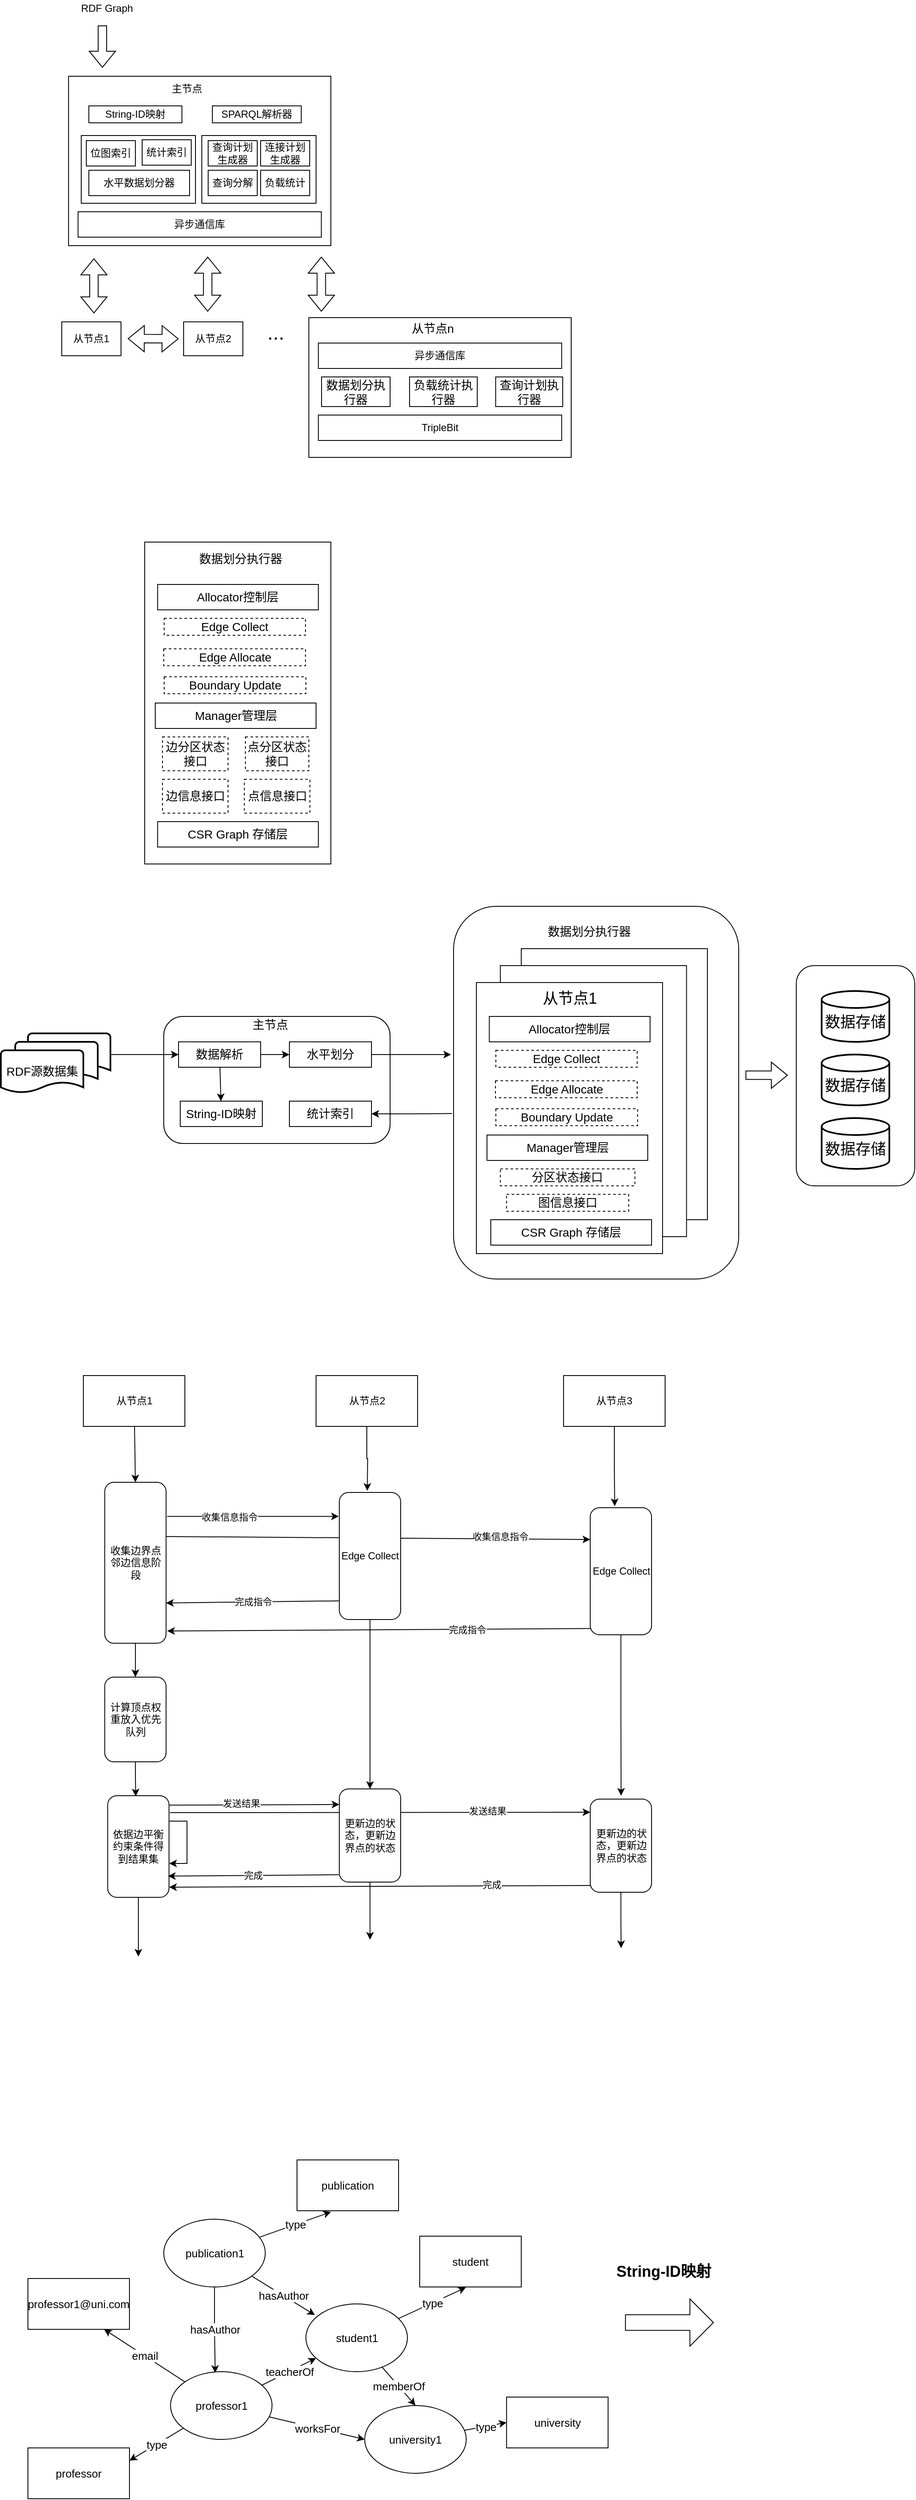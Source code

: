 <mxfile version="17.4.5" type="github">
  <diagram id="tCeM-rysjeOYAdtQbSf4" name="Page-1">
    <mxGraphModel dx="352" dy="347" grid="1" gridSize="10" guides="1" tooltips="1" connect="1" arrows="1" fold="1" page="1" pageScale="1" pageWidth="827" pageHeight="1169" math="0" shadow="0">
      <root>
        <mxCell id="0" />
        <mxCell id="1" parent="0" />
        <mxCell id="3XY9wuWItp8q55dgm4eR-25" value="" style="endArrow=classic;html=1;rounded=0;entryX=0;entryY=0.141;entryDx=0;entryDy=0;entryPerimeter=0;" edge="1" parent="1" target="3XY9wuWItp8q55dgm4eR-24">
          <mxGeometry width="50" height="50" relative="1" as="geometry">
            <mxPoint x="250" y="2320" as="sourcePoint" />
            <mxPoint x="460" y="2320.04" as="targetPoint" />
          </mxGeometry>
        </mxCell>
        <mxCell id="3XY9wuWItp8q55dgm4eR-26" value="发送结果" style="edgeLabel;html=1;align=center;verticalAlign=middle;resizable=0;points=[];" vertex="1" connectable="0" parent="3XY9wuWItp8q55dgm4eR-25">
          <mxGeometry x="-0.15" y="2" relative="1" as="geometry">
            <mxPoint x="164" as="offset" />
          </mxGeometry>
        </mxCell>
        <mxCell id="3XY9wuWItp8q55dgm4eR-11" style="edgeStyle=none;rounded=0;orthogonalLoop=1;jettySize=auto;html=1;entryX=0;entryY=0.25;entryDx=0;entryDy=0;exitX=0.991;exitY=0.337;exitDx=0;exitDy=0;exitPerimeter=0;" edge="1" parent="1" source="3XY9wuWItp8q55dgm4eR-4" target="3XY9wuWItp8q55dgm4eR-10">
          <mxGeometry relative="1" as="geometry">
            <mxPoint x="255.25" y="1982.5" as="sourcePoint" />
            <mxPoint x="456.013" y="1983.05" as="targetPoint" />
          </mxGeometry>
        </mxCell>
        <mxCell id="3XY9wuWItp8q55dgm4eR-14" value="收集信息指令" style="edgeLabel;html=1;align=center;verticalAlign=middle;resizable=0;points=[];" vertex="1" connectable="0" parent="3XY9wuWItp8q55dgm4eR-11">
          <mxGeometry x="-0.049" y="2" relative="1" as="geometry">
            <mxPoint x="157" as="offset" />
          </mxGeometry>
        </mxCell>
        <mxCell id="FKuTPAZX4LTHbyCP1aJI-135" value="" style="rounded=1;whiteSpace=wrap;html=1;fontSize=18;" parent="1" vertex="1">
          <mxGeometry x="585" y="1250" width="337" height="440" as="geometry" />
        </mxCell>
        <mxCell id="FKuTPAZX4LTHbyCP1aJI-133" value="" style="rounded=0;whiteSpace=wrap;html=1;fontSize=14;" parent="1" vertex="1">
          <mxGeometry x="665" y="1300" width="220" height="320" as="geometry" />
        </mxCell>
        <mxCell id="FKuTPAZX4LTHbyCP1aJI-132" value="" style="rounded=0;whiteSpace=wrap;html=1;fontSize=14;" parent="1" vertex="1">
          <mxGeometry x="640.31" y="1320" width="220" height="320" as="geometry" />
        </mxCell>
        <mxCell id="FKuTPAZX4LTHbyCP1aJI-143" value="" style="rounded=1;whiteSpace=wrap;html=1;fontSize=18;" parent="1" vertex="1">
          <mxGeometry x="990" y="1320" width="140" height="260" as="geometry" />
        </mxCell>
        <mxCell id="FKuTPAZX4LTHbyCP1aJI-2" value="" style="rounded=0;whiteSpace=wrap;html=1;" parent="1" vertex="1">
          <mxGeometry x="130" y="270" width="310" height="200" as="geometry" />
        </mxCell>
        <mxCell id="FKuTPAZX4LTHbyCP1aJI-3" value="RDF Graph" style="text;html=1;align=center;verticalAlign=middle;resizable=0;points=[];autosize=1;strokeColor=none;fillColor=none;" parent="1" vertex="1">
          <mxGeometry x="120" y="180" width="110" height="20" as="geometry" />
        </mxCell>
        <mxCell id="FKuTPAZX4LTHbyCP1aJI-4" value="" style="shape=flexArrow;endArrow=classic;html=1;rounded=0;" parent="1" edge="1">
          <mxGeometry width="50" height="50" relative="1" as="geometry">
            <mxPoint x="170" y="210" as="sourcePoint" />
            <mxPoint x="170" y="260" as="targetPoint" />
          </mxGeometry>
        </mxCell>
        <mxCell id="FKuTPAZX4LTHbyCP1aJI-5" value="主节点" style="text;html=1;strokeColor=none;fillColor=none;align=center;verticalAlign=middle;whiteSpace=wrap;rounded=0;" parent="1" vertex="1">
          <mxGeometry x="240" y="270" width="60" height="30" as="geometry" />
        </mxCell>
        <mxCell id="FKuTPAZX4LTHbyCP1aJI-6" value="String-ID映射" style="rounded=0;whiteSpace=wrap;html=1;" parent="1" vertex="1">
          <mxGeometry x="154" y="305" width="110" height="20" as="geometry" />
        </mxCell>
        <mxCell id="FKuTPAZX4LTHbyCP1aJI-7" value="SPARQL解析器" style="rounded=0;whiteSpace=wrap;html=1;" parent="1" vertex="1">
          <mxGeometry x="300" y="305" width="105" height="20" as="geometry" />
        </mxCell>
        <mxCell id="FKuTPAZX4LTHbyCP1aJI-8" value="" style="rounded=0;whiteSpace=wrap;html=1;" parent="1" vertex="1">
          <mxGeometry x="145" y="340" width="135" height="80" as="geometry" />
        </mxCell>
        <mxCell id="FKuTPAZX4LTHbyCP1aJI-9" value="位图索引" style="rounded=0;whiteSpace=wrap;html=1;" parent="1" vertex="1">
          <mxGeometry x="151" y="346" width="58" height="30" as="geometry" />
        </mxCell>
        <mxCell id="FKuTPAZX4LTHbyCP1aJI-10" value="统计索引" style="rounded=0;whiteSpace=wrap;html=1;" parent="1" vertex="1">
          <mxGeometry x="217" y="345" width="58" height="30" as="geometry" />
        </mxCell>
        <mxCell id="FKuTPAZX4LTHbyCP1aJI-11" value="水平数据划分器" style="rounded=0;whiteSpace=wrap;html=1;" parent="1" vertex="1">
          <mxGeometry x="154" y="381" width="119" height="30" as="geometry" />
        </mxCell>
        <mxCell id="FKuTPAZX4LTHbyCP1aJI-12" value="" style="rounded=0;whiteSpace=wrap;html=1;" parent="1" vertex="1">
          <mxGeometry x="287.5" y="340" width="135" height="80" as="geometry" />
        </mxCell>
        <mxCell id="FKuTPAZX4LTHbyCP1aJI-13" value="查询计划生成器" style="rounded=0;whiteSpace=wrap;html=1;" parent="1" vertex="1">
          <mxGeometry x="295" y="346" width="58" height="30" as="geometry" />
        </mxCell>
        <mxCell id="FKuTPAZX4LTHbyCP1aJI-14" value="连接计划生成器" style="rounded=0;whiteSpace=wrap;html=1;" parent="1" vertex="1">
          <mxGeometry x="357" y="346" width="58" height="30" as="geometry" />
        </mxCell>
        <mxCell id="FKuTPAZX4LTHbyCP1aJI-16" value="查询分解" style="rounded=0;whiteSpace=wrap;html=1;" parent="1" vertex="1">
          <mxGeometry x="295" y="381" width="58" height="30" as="geometry" />
        </mxCell>
        <mxCell id="FKuTPAZX4LTHbyCP1aJI-17" value="负载统计" style="rounded=0;whiteSpace=wrap;html=1;" parent="1" vertex="1">
          <mxGeometry x="357" y="381" width="58" height="30" as="geometry" />
        </mxCell>
        <mxCell id="FKuTPAZX4LTHbyCP1aJI-18" value="异步通信库" style="rounded=0;whiteSpace=wrap;html=1;" parent="1" vertex="1">
          <mxGeometry x="141.25" y="430" width="287.5" height="30" as="geometry" />
        </mxCell>
        <mxCell id="FKuTPAZX4LTHbyCP1aJI-19" value="" style="shape=flexArrow;endArrow=classic;startArrow=classic;html=1;rounded=0;" parent="1" edge="1">
          <mxGeometry width="100" height="100" relative="1" as="geometry">
            <mxPoint x="160" y="550" as="sourcePoint" />
            <mxPoint x="160" y="485" as="targetPoint" />
          </mxGeometry>
        </mxCell>
        <mxCell id="FKuTPAZX4LTHbyCP1aJI-20" value="从节点1" style="rounded=0;whiteSpace=wrap;html=1;" parent="1" vertex="1">
          <mxGeometry x="122" y="560" width="70" height="40" as="geometry" />
        </mxCell>
        <mxCell id="FKuTPAZX4LTHbyCP1aJI-21" value="" style="shape=flexArrow;endArrow=classic;startArrow=classic;html=1;rounded=0;" parent="1" edge="1">
          <mxGeometry width="100" height="100" relative="1" as="geometry">
            <mxPoint x="294.43" y="548" as="sourcePoint" />
            <mxPoint x="294.43" y="483" as="targetPoint" />
          </mxGeometry>
        </mxCell>
        <mxCell id="FKuTPAZX4LTHbyCP1aJI-22" value="从节点2" style="rounded=0;whiteSpace=wrap;html=1;" parent="1" vertex="1">
          <mxGeometry x="266" y="560" width="70" height="40" as="geometry" />
        </mxCell>
        <mxCell id="FKuTPAZX4LTHbyCP1aJI-23" value="" style="shape=flexArrow;endArrow=classic;startArrow=classic;html=1;rounded=0;" parent="1" edge="1">
          <mxGeometry width="100" height="100" relative="1" as="geometry">
            <mxPoint x="428.75" y="548" as="sourcePoint" />
            <mxPoint x="428.75" y="483" as="targetPoint" />
          </mxGeometry>
        </mxCell>
        <mxCell id="FKuTPAZX4LTHbyCP1aJI-25" value="" style="rounded=0;whiteSpace=wrap;html=1;" parent="1" vertex="1">
          <mxGeometry x="414" y="555" width="310" height="165" as="geometry" />
        </mxCell>
        <mxCell id="FKuTPAZX4LTHbyCP1aJI-26" value="" style="shape=flexArrow;endArrow=classic;startArrow=classic;html=1;rounded=0;" parent="1" edge="1">
          <mxGeometry width="100" height="100" relative="1" as="geometry">
            <mxPoint x="200" y="579.71" as="sourcePoint" />
            <mxPoint x="260" y="580" as="targetPoint" />
          </mxGeometry>
        </mxCell>
        <mxCell id="FKuTPAZX4LTHbyCP1aJI-27" value="&lt;font style=&quot;font-size: 24px&quot;&gt;...&lt;/font&gt;" style="text;html=1;strokeColor=none;fillColor=none;align=center;verticalAlign=middle;whiteSpace=wrap;rounded=0;" parent="1" vertex="1">
          <mxGeometry x="345" y="558" width="60" height="30" as="geometry" />
        </mxCell>
        <mxCell id="FKuTPAZX4LTHbyCP1aJI-28" value="&lt;font style=&quot;font-size: 14px&quot;&gt;从节点n&lt;/font&gt;" style="text;html=1;align=center;verticalAlign=middle;resizable=0;points=[];autosize=1;strokeColor=none;fillColor=none;fontSize=24;" parent="1" vertex="1">
          <mxGeometry x="520" y="545" width="80" height="40" as="geometry" />
        </mxCell>
        <mxCell id="FKuTPAZX4LTHbyCP1aJI-29" value="异步通信库" style="rounded=0;whiteSpace=wrap;html=1;" parent="1" vertex="1">
          <mxGeometry x="425.25" y="585" width="287.5" height="30" as="geometry" />
        </mxCell>
        <mxCell id="FKuTPAZX4LTHbyCP1aJI-30" value="数据划分执行器" style="rounded=0;whiteSpace=wrap;html=1;fontSize=14;" parent="1" vertex="1">
          <mxGeometry x="429" y="625" width="81" height="35" as="geometry" />
        </mxCell>
        <mxCell id="FKuTPAZX4LTHbyCP1aJI-31" value="负载统计执行器" style="rounded=0;whiteSpace=wrap;html=1;fontSize=14;" parent="1" vertex="1">
          <mxGeometry x="533" y="625" width="80" height="35" as="geometry" />
        </mxCell>
        <mxCell id="FKuTPAZX4LTHbyCP1aJI-32" value="查询计划执行器" style="rounded=0;whiteSpace=wrap;html=1;fontSize=14;" parent="1" vertex="1">
          <mxGeometry x="634.75" y="625" width="79.25" height="35" as="geometry" />
        </mxCell>
        <mxCell id="FKuTPAZX4LTHbyCP1aJI-33" value="TripleBit" style="rounded=0;whiteSpace=wrap;html=1;" parent="1" vertex="1">
          <mxGeometry x="425.25" y="670" width="287.5" height="30" as="geometry" />
        </mxCell>
        <mxCell id="FKuTPAZX4LTHbyCP1aJI-34" value="" style="rounded=0;whiteSpace=wrap;html=1;fontSize=14;" parent="1" vertex="1">
          <mxGeometry x="220" y="820" width="220" height="380" as="geometry" />
        </mxCell>
        <mxCell id="FKuTPAZX4LTHbyCP1aJI-35" value="数据划分执行器" style="text;html=1;align=center;verticalAlign=middle;resizable=0;points=[];autosize=1;strokeColor=none;fillColor=none;fontSize=14;" parent="1" vertex="1">
          <mxGeometry x="263" y="830" width="140" height="20" as="geometry" />
        </mxCell>
        <mxCell id="FKuTPAZX4LTHbyCP1aJI-36" value="Allocator控制层" style="rounded=0;whiteSpace=wrap;html=1;fontSize=14;" parent="1" vertex="1">
          <mxGeometry x="235.25" y="870" width="190" height="30" as="geometry" />
        </mxCell>
        <mxCell id="FKuTPAZX4LTHbyCP1aJI-37" value="Manager管理层" style="rounded=0;whiteSpace=wrap;html=1;fontSize=14;" parent="1" vertex="1">
          <mxGeometry x="232.5" y="1010" width="190" height="30" as="geometry" />
        </mxCell>
        <mxCell id="FKuTPAZX4LTHbyCP1aJI-38" value="CSR Graph 存储层" style="rounded=0;whiteSpace=wrap;html=1;fontSize=14;" parent="1" vertex="1">
          <mxGeometry x="235.25" y="1150" width="190" height="30" as="geometry" />
        </mxCell>
        <mxCell id="FKuTPAZX4LTHbyCP1aJI-39" value="边分区状态接口" style="rounded=0;whiteSpace=wrap;html=1;fontSize=14;dashed=1;" parent="1" vertex="1">
          <mxGeometry x="241" y="1050" width="77.5" height="40" as="geometry" />
        </mxCell>
        <mxCell id="FKuTPAZX4LTHbyCP1aJI-40" value="点分区状态接口" style="rounded=0;whiteSpace=wrap;html=1;fontSize=14;dashed=1;" parent="1" vertex="1">
          <mxGeometry x="339" y="1050" width="75" height="40" as="geometry" />
        </mxCell>
        <mxCell id="FKuTPAZX4LTHbyCP1aJI-41" value="边信息接口" style="rounded=0;whiteSpace=wrap;html=1;fontSize=14;dashed=1;" parent="1" vertex="1">
          <mxGeometry x="241" y="1100" width="77.5" height="40" as="geometry" />
        </mxCell>
        <mxCell id="FKuTPAZX4LTHbyCP1aJI-42" value="点信息接口" style="rounded=0;whiteSpace=wrap;html=1;fontSize=14;dashed=1;" parent="1" vertex="1">
          <mxGeometry x="337.75" y="1100" width="77.5" height="40" as="geometry" />
        </mxCell>
        <mxCell id="FKuTPAZX4LTHbyCP1aJI-43" value="Edge Collect" style="rounded=0;whiteSpace=wrap;html=1;fontSize=14;dashed=1;" parent="1" vertex="1">
          <mxGeometry x="243" y="910" width="167" height="20" as="geometry" />
        </mxCell>
        <mxCell id="FKuTPAZX4LTHbyCP1aJI-44" value="Edge Allocate" style="rounded=0;whiteSpace=wrap;html=1;fontSize=14;dashed=1;" parent="1" vertex="1">
          <mxGeometry x="242.5" y="946" width="167.5" height="20" as="geometry" />
        </mxCell>
        <mxCell id="FKuTPAZX4LTHbyCP1aJI-45" value="Boundary Update" style="rounded=0;whiteSpace=wrap;html=1;fontSize=14;dashed=1;" parent="1" vertex="1">
          <mxGeometry x="243" y="979" width="167.5" height="20" as="geometry" />
        </mxCell>
        <mxCell id="FKuTPAZX4LTHbyCP1aJI-49" value="" style="strokeWidth=2;html=1;shape=mxgraph.flowchart.document2;whiteSpace=wrap;size=0.25;fontSize=14;" parent="1" vertex="1">
          <mxGeometry x="82" y="1400" width="97.5" height="50" as="geometry" />
        </mxCell>
        <mxCell id="FKuTPAZX4LTHbyCP1aJI-50" value="" style="strokeWidth=2;html=1;shape=mxgraph.flowchart.document2;whiteSpace=wrap;size=0.25;fontSize=14;" parent="1" vertex="1">
          <mxGeometry x="67" y="1410" width="97.5" height="50" as="geometry" />
        </mxCell>
        <mxCell id="FKuTPAZX4LTHbyCP1aJI-51" value="RDF源数据集" style="strokeWidth=2;html=1;shape=mxgraph.flowchart.document2;whiteSpace=wrap;size=0.25;fontSize=14;" parent="1" vertex="1">
          <mxGeometry x="50" y="1420" width="97.5" height="50" as="geometry" />
        </mxCell>
        <mxCell id="FKuTPAZX4LTHbyCP1aJI-53" value="" style="rounded=1;whiteSpace=wrap;html=1;fontSize=14;" parent="1" vertex="1">
          <mxGeometry x="242.5" y="1380" width="267.5" height="150" as="geometry" />
        </mxCell>
        <mxCell id="FKuTPAZX4LTHbyCP1aJI-54" value="主节点" style="text;html=1;align=center;verticalAlign=middle;resizable=0;points=[];autosize=1;strokeColor=none;fillColor=none;fontSize=14;" parent="1" vertex="1">
          <mxGeometry x="333" y="1380" width="70" height="20" as="geometry" />
        </mxCell>
        <mxCell id="FKuTPAZX4LTHbyCP1aJI-126" style="edgeStyle=none;rounded=0;orthogonalLoop=1;jettySize=auto;html=1;fontSize=36;startArrow=none;startFill=0;endArrow=classic;endFill=1;" parent="1" source="FKuTPAZX4LTHbyCP1aJI-56" target="FKuTPAZX4LTHbyCP1aJI-60" edge="1">
          <mxGeometry relative="1" as="geometry" />
        </mxCell>
        <mxCell id="FKuTPAZX4LTHbyCP1aJI-127" style="edgeStyle=none;rounded=0;orthogonalLoop=1;jettySize=auto;html=1;entryX=0;entryY=0.5;entryDx=0;entryDy=0;fontSize=36;startArrow=none;startFill=0;endArrow=classic;endFill=1;" parent="1" source="FKuTPAZX4LTHbyCP1aJI-56" target="FKuTPAZX4LTHbyCP1aJI-57" edge="1">
          <mxGeometry relative="1" as="geometry" />
        </mxCell>
        <mxCell id="FKuTPAZX4LTHbyCP1aJI-56" value="数据解析" style="rounded=0;whiteSpace=wrap;html=1;fontSize=14;" parent="1" vertex="1">
          <mxGeometry x="260" y="1410" width="97" height="30" as="geometry" />
        </mxCell>
        <mxCell id="FKuTPAZX4LTHbyCP1aJI-129" style="edgeStyle=none;rounded=0;orthogonalLoop=1;jettySize=auto;html=1;fontSize=36;startArrow=none;startFill=0;endArrow=classic;endFill=1;exitX=1;exitY=0.5;exitDx=0;exitDy=0;" parent="1" source="FKuTPAZX4LTHbyCP1aJI-57" edge="1">
          <mxGeometry relative="1" as="geometry">
            <mxPoint x="540" y="1425" as="sourcePoint" />
            <mxPoint x="582" y="1425" as="targetPoint" />
          </mxGeometry>
        </mxCell>
        <mxCell id="FKuTPAZX4LTHbyCP1aJI-57" value="水平划分" style="rounded=0;whiteSpace=wrap;html=1;fontSize=14;" parent="1" vertex="1">
          <mxGeometry x="391" y="1410" width="97" height="30" as="geometry" />
        </mxCell>
        <mxCell id="FKuTPAZX4LTHbyCP1aJI-60" value="String-ID映射" style="rounded=0;whiteSpace=wrap;html=1;fontSize=14;" parent="1" vertex="1">
          <mxGeometry x="262" y="1480" width="97" height="30" as="geometry" />
        </mxCell>
        <mxCell id="FKuTPAZX4LTHbyCP1aJI-136" style="edgeStyle=orthogonalEdgeStyle;rounded=0;orthogonalLoop=1;jettySize=auto;html=1;entryX=-0.005;entryY=0.556;entryDx=0;entryDy=0;entryPerimeter=0;fontSize=18;startArrow=classic;startFill=1;endArrow=none;endFill=0;" parent="1" source="FKuTPAZX4LTHbyCP1aJI-61" target="FKuTPAZX4LTHbyCP1aJI-135" edge="1">
          <mxGeometry relative="1" as="geometry" />
        </mxCell>
        <mxCell id="FKuTPAZX4LTHbyCP1aJI-61" value="统计索引" style="rounded=0;whiteSpace=wrap;html=1;fontSize=14;" parent="1" vertex="1">
          <mxGeometry x="391" y="1480" width="97" height="30" as="geometry" />
        </mxCell>
        <mxCell id="FKuTPAZX4LTHbyCP1aJI-64" value="" style="rounded=0;whiteSpace=wrap;html=1;fontSize=14;" parent="1" vertex="1">
          <mxGeometry x="612" y="1340" width="220" height="320" as="geometry" />
        </mxCell>
        <mxCell id="FKuTPAZX4LTHbyCP1aJI-65" value="数据划分执行器" style="text;html=1;align=center;verticalAlign=middle;resizable=0;points=[];autosize=1;strokeColor=none;fillColor=none;fontSize=14;" parent="1" vertex="1">
          <mxGeometry x="674.5" y="1270" width="140" height="20" as="geometry" />
        </mxCell>
        <mxCell id="FKuTPAZX4LTHbyCP1aJI-66" value="Allocator控制层" style="rounded=0;whiteSpace=wrap;html=1;fontSize=14;" parent="1" vertex="1">
          <mxGeometry x="627.25" y="1380" width="190" height="30" as="geometry" />
        </mxCell>
        <mxCell id="FKuTPAZX4LTHbyCP1aJI-67" value="Manager管理层" style="rounded=0;whiteSpace=wrap;html=1;fontSize=14;" parent="1" vertex="1">
          <mxGeometry x="624.5" y="1520" width="190" height="30" as="geometry" />
        </mxCell>
        <mxCell id="FKuTPAZX4LTHbyCP1aJI-68" value="CSR Graph 存储层" style="rounded=0;whiteSpace=wrap;html=1;fontSize=14;" parent="1" vertex="1">
          <mxGeometry x="629" y="1620" width="190" height="30" as="geometry" />
        </mxCell>
        <mxCell id="FKuTPAZX4LTHbyCP1aJI-69" value="分区状态接口" style="rounded=0;whiteSpace=wrap;html=1;fontSize=14;dashed=1;" parent="1" vertex="1">
          <mxGeometry x="640.31" y="1560" width="159" height="20" as="geometry" />
        </mxCell>
        <mxCell id="FKuTPAZX4LTHbyCP1aJI-70" value="图信息接口" style="rounded=0;whiteSpace=wrap;html=1;fontSize=14;dashed=1;" parent="1" vertex="1">
          <mxGeometry x="647.63" y="1590" width="144.37" height="20" as="geometry" />
        </mxCell>
        <mxCell id="FKuTPAZX4LTHbyCP1aJI-73" value="Edge Collect" style="rounded=0;whiteSpace=wrap;html=1;fontSize=14;dashed=1;" parent="1" vertex="1">
          <mxGeometry x="635" y="1420" width="167" height="20" as="geometry" />
        </mxCell>
        <mxCell id="FKuTPAZX4LTHbyCP1aJI-74" value="Edge Allocate" style="rounded=0;whiteSpace=wrap;html=1;fontSize=14;dashed=1;" parent="1" vertex="1">
          <mxGeometry x="634.5" y="1456" width="167.5" height="20" as="geometry" />
        </mxCell>
        <mxCell id="FKuTPAZX4LTHbyCP1aJI-75" value="Boundary Update" style="rounded=0;whiteSpace=wrap;html=1;fontSize=14;dashed=1;" parent="1" vertex="1">
          <mxGeometry x="635" y="1489" width="167.5" height="20" as="geometry" />
        </mxCell>
        <mxCell id="FKuTPAZX4LTHbyCP1aJI-125" style="rounded=0;orthogonalLoop=1;jettySize=auto;html=1;fontSize=36;startArrow=none;startFill=0;endArrow=classic;endFill=1;" parent="1" source="FKuTPAZX4LTHbyCP1aJI-49" target="FKuTPAZX4LTHbyCP1aJI-56" edge="1">
          <mxGeometry relative="1" as="geometry" />
        </mxCell>
        <mxCell id="FKuTPAZX4LTHbyCP1aJI-131" value="&lt;font style=&quot;font-size: 18px&quot;&gt;数据存储&lt;/font&gt;" style="strokeWidth=2;html=1;shape=mxgraph.flowchart.database;whiteSpace=wrap;fontSize=36;" parent="1" vertex="1">
          <mxGeometry x="1020" y="1350" width="80" height="60" as="geometry" />
        </mxCell>
        <mxCell id="FKuTPAZX4LTHbyCP1aJI-137" value="&lt;font style=&quot;font-size: 18px&quot;&gt;数据存储&lt;/font&gt;" style="strokeWidth=2;html=1;shape=mxgraph.flowchart.database;whiteSpace=wrap;fontSize=36;" parent="1" vertex="1">
          <mxGeometry x="1020" y="1425" width="80" height="60" as="geometry" />
        </mxCell>
        <mxCell id="FKuTPAZX4LTHbyCP1aJI-145" value="" style="shape=flexArrow;endArrow=classic;html=1;rounded=0;fontSize=18;" parent="1" edge="1">
          <mxGeometry width="50" height="50" relative="1" as="geometry">
            <mxPoint x="930" y="1449.43" as="sourcePoint" />
            <mxPoint x="980" y="1449.43" as="targetPoint" />
          </mxGeometry>
        </mxCell>
        <mxCell id="FKuTPAZX4LTHbyCP1aJI-146" value="从节点1" style="text;html=1;align=center;verticalAlign=middle;resizable=0;points=[];autosize=1;strokeColor=none;fillColor=none;fontSize=18;" parent="1" vertex="1">
          <mxGeometry x="681.5" y="1344" width="80" height="30" as="geometry" />
        </mxCell>
        <mxCell id="FKuTPAZX4LTHbyCP1aJI-148" value="&lt;font style=&quot;font-size: 18px&quot;&gt;数据存储&lt;/font&gt;" style="strokeWidth=2;html=1;shape=mxgraph.flowchart.database;whiteSpace=wrap;fontSize=36;" parent="1" vertex="1">
          <mxGeometry x="1020" y="1500" width="80" height="60" as="geometry" />
        </mxCell>
        <mxCell id="3XY9wuWItp8q55dgm4eR-5" style="rounded=0;orthogonalLoop=1;jettySize=auto;html=1;entryX=0.5;entryY=0;entryDx=0;entryDy=0;" edge="1" parent="1" source="3XY9wuWItp8q55dgm4eR-1" target="3XY9wuWItp8q55dgm4eR-4">
          <mxGeometry relative="1" as="geometry" />
        </mxCell>
        <mxCell id="3XY9wuWItp8q55dgm4eR-1" value="从节点1" style="rounded=0;whiteSpace=wrap;html=1;" vertex="1" parent="1">
          <mxGeometry x="147.5" y="1804" width="120" height="60" as="geometry" />
        </mxCell>
        <mxCell id="3XY9wuWItp8q55dgm4eR-34" style="edgeStyle=orthogonalEdgeStyle;rounded=0;orthogonalLoop=1;jettySize=auto;html=1;" edge="1" parent="1" source="3XY9wuWItp8q55dgm4eR-2">
          <mxGeometry relative="1" as="geometry">
            <mxPoint x="483" y="1940" as="targetPoint" />
          </mxGeometry>
        </mxCell>
        <mxCell id="3XY9wuWItp8q55dgm4eR-2" value="从节点2" style="rounded=0;whiteSpace=wrap;html=1;" vertex="1" parent="1">
          <mxGeometry x="422.5" y="1804" width="120" height="60" as="geometry" />
        </mxCell>
        <mxCell id="3XY9wuWItp8q55dgm4eR-35" style="edgeStyle=orthogonalEdgeStyle;rounded=0;orthogonalLoop=1;jettySize=auto;html=1;entryX=0.399;entryY=-0.012;entryDx=0;entryDy=0;entryPerimeter=0;" edge="1" parent="1" source="3XY9wuWItp8q55dgm4eR-3" target="3XY9wuWItp8q55dgm4eR-10">
          <mxGeometry relative="1" as="geometry" />
        </mxCell>
        <mxCell id="3XY9wuWItp8q55dgm4eR-3" value="从节点3" style="rounded=0;whiteSpace=wrap;html=1;" vertex="1" parent="1">
          <mxGeometry x="715" y="1804" width="120" height="60" as="geometry" />
        </mxCell>
        <mxCell id="3XY9wuWItp8q55dgm4eR-7" style="edgeStyle=none;rounded=0;orthogonalLoop=1;jettySize=auto;html=1;entryX=-0.009;entryY=0.188;entryDx=0;entryDy=0;entryPerimeter=0;exitX=1.018;exitY=0.212;exitDx=0;exitDy=0;exitPerimeter=0;" edge="1" parent="1" source="3XY9wuWItp8q55dgm4eR-4" target="3XY9wuWItp8q55dgm4eR-6">
          <mxGeometry relative="1" as="geometry">
            <mxPoint x="250" y="1970" as="sourcePoint" />
          </mxGeometry>
        </mxCell>
        <mxCell id="3XY9wuWItp8q55dgm4eR-8" value="收集信息指令" style="edgeLabel;html=1;align=center;verticalAlign=middle;resizable=0;points=[];" vertex="1" connectable="0" parent="3XY9wuWItp8q55dgm4eR-7">
          <mxGeometry x="-0.275" relative="1" as="geometry">
            <mxPoint as="offset" />
          </mxGeometry>
        </mxCell>
        <mxCell id="3XY9wuWItp8q55dgm4eR-19" style="edgeStyle=orthogonalEdgeStyle;rounded=0;orthogonalLoop=1;jettySize=auto;html=1;entryX=0.5;entryY=0;entryDx=0;entryDy=0;" edge="1" parent="1" source="3XY9wuWItp8q55dgm4eR-4" target="3XY9wuWItp8q55dgm4eR-16">
          <mxGeometry relative="1" as="geometry" />
        </mxCell>
        <mxCell id="3XY9wuWItp8q55dgm4eR-4" value="收集边界点邻边信息阶段" style="rounded=1;whiteSpace=wrap;html=1;" vertex="1" parent="1">
          <mxGeometry x="172.75" y="1930" width="72.5" height="190" as="geometry" />
        </mxCell>
        <mxCell id="3XY9wuWItp8q55dgm4eR-33" style="edgeStyle=orthogonalEdgeStyle;rounded=0;orthogonalLoop=1;jettySize=auto;html=1;" edge="1" parent="1" source="3XY9wuWItp8q55dgm4eR-6" target="3XY9wuWItp8q55dgm4eR-21">
          <mxGeometry relative="1" as="geometry" />
        </mxCell>
        <mxCell id="3XY9wuWItp8q55dgm4eR-6" value="Edge Collect" style="rounded=1;whiteSpace=wrap;html=1;" vertex="1" parent="1">
          <mxGeometry x="450" y="1942" width="72.5" height="150" as="geometry" />
        </mxCell>
        <mxCell id="3XY9wuWItp8q55dgm4eR-9" value="完成指令" style="endArrow=classic;html=1;rounded=0;exitX=0;exitY=0.853;exitDx=0;exitDy=0;exitPerimeter=0;entryX=1;entryY=0.75;entryDx=0;entryDy=0;" edge="1" parent="1" source="3XY9wuWItp8q55dgm4eR-6" target="3XY9wuWItp8q55dgm4eR-4">
          <mxGeometry width="50" height="50" relative="1" as="geometry">
            <mxPoint x="300" y="2120" as="sourcePoint" />
            <mxPoint x="350" y="2070" as="targetPoint" />
          </mxGeometry>
        </mxCell>
        <mxCell id="3XY9wuWItp8q55dgm4eR-36" style="edgeStyle=orthogonalEdgeStyle;rounded=0;orthogonalLoop=1;jettySize=auto;html=1;" edge="1" parent="1" source="3XY9wuWItp8q55dgm4eR-10">
          <mxGeometry relative="1" as="geometry">
            <mxPoint x="783" y="2300" as="targetPoint" />
          </mxGeometry>
        </mxCell>
        <mxCell id="3XY9wuWItp8q55dgm4eR-10" value="Edge Collect" style="rounded=1;whiteSpace=wrap;html=1;" vertex="1" parent="1">
          <mxGeometry x="746.5" y="1960" width="72.5" height="150" as="geometry" />
        </mxCell>
        <mxCell id="3XY9wuWItp8q55dgm4eR-15" value="完成指令" style="endArrow=classic;html=1;rounded=0;exitX=0;exitY=0.951;exitDx=0;exitDy=0;exitPerimeter=0;entryX=1.018;entryY=0.924;entryDx=0;entryDy=0;entryPerimeter=0;" edge="1" parent="1" source="3XY9wuWItp8q55dgm4eR-10" target="3XY9wuWItp8q55dgm4eR-4">
          <mxGeometry x="-0.417" y="1" width="50" height="50" relative="1" as="geometry">
            <mxPoint x="460" y="2079.95" as="sourcePoint" />
            <mxPoint x="255.757" y="2081.27" as="targetPoint" />
            <Array as="points" />
            <mxPoint as="offset" />
          </mxGeometry>
        </mxCell>
        <mxCell id="3XY9wuWItp8q55dgm4eR-20" style="edgeStyle=orthogonalEdgeStyle;rounded=0;orthogonalLoop=1;jettySize=auto;html=1;entryX=0.457;entryY=0.007;entryDx=0;entryDy=0;entryPerimeter=0;" edge="1" parent="1" source="3XY9wuWItp8q55dgm4eR-16" target="3XY9wuWItp8q55dgm4eR-17">
          <mxGeometry relative="1" as="geometry" />
        </mxCell>
        <mxCell id="3XY9wuWItp8q55dgm4eR-16" value="计算顶点权重放入优先队列" style="rounded=1;whiteSpace=wrap;html=1;" vertex="1" parent="1">
          <mxGeometry x="172.75" y="2160" width="72.5" height="100" as="geometry" />
        </mxCell>
        <mxCell id="3XY9wuWItp8q55dgm4eR-32" style="edgeStyle=orthogonalEdgeStyle;rounded=0;orthogonalLoop=1;jettySize=auto;html=1;" edge="1" parent="1" source="3XY9wuWItp8q55dgm4eR-17">
          <mxGeometry relative="1" as="geometry">
            <mxPoint x="212.5" y="2490" as="targetPoint" />
          </mxGeometry>
        </mxCell>
        <mxCell id="3XY9wuWItp8q55dgm4eR-17" value="依据边平衡约束条件得到结果集" style="rounded=1;whiteSpace=wrap;html=1;" vertex="1" parent="1">
          <mxGeometry x="176.25" y="2300" width="72.5" height="120" as="geometry" />
        </mxCell>
        <mxCell id="3XY9wuWItp8q55dgm4eR-18" style="edgeStyle=orthogonalEdgeStyle;rounded=0;orthogonalLoop=1;jettySize=auto;html=1;exitX=1;exitY=0.25;exitDx=0;exitDy=0;" edge="1" parent="1" source="3XY9wuWItp8q55dgm4eR-17">
          <mxGeometry relative="1" as="geometry">
            <mxPoint x="249" y="2380" as="targetPoint" />
            <Array as="points">
              <mxPoint x="249" y="2330" />
              <mxPoint x="270" y="2330" />
              <mxPoint x="270" y="2380" />
              <mxPoint x="249" y="2380" />
            </Array>
          </mxGeometry>
        </mxCell>
        <mxCell id="3XY9wuWItp8q55dgm4eR-37" style="edgeStyle=orthogonalEdgeStyle;rounded=0;orthogonalLoop=1;jettySize=auto;html=1;" edge="1" parent="1" source="3XY9wuWItp8q55dgm4eR-21">
          <mxGeometry relative="1" as="geometry">
            <mxPoint x="486.25" y="2470" as="targetPoint" />
          </mxGeometry>
        </mxCell>
        <mxCell id="3XY9wuWItp8q55dgm4eR-21" value="更新边的状态，更新边界点的状态" style="rounded=1;whiteSpace=wrap;html=1;" vertex="1" parent="1">
          <mxGeometry x="450" y="2292" width="72.5" height="110" as="geometry" />
        </mxCell>
        <mxCell id="3XY9wuWItp8q55dgm4eR-22" value="" style="endArrow=classic;html=1;rounded=0;exitX=0.996;exitY=0.093;exitDx=0;exitDy=0;exitPerimeter=0;entryX=0;entryY=0.167;entryDx=0;entryDy=0;entryPerimeter=0;" edge="1" parent="1" source="3XY9wuWItp8q55dgm4eR-17" target="3XY9wuWItp8q55dgm4eR-21">
          <mxGeometry width="50" height="50" relative="1" as="geometry">
            <mxPoint x="300" y="2300" as="sourcePoint" />
            <mxPoint x="350" y="2250" as="targetPoint" />
          </mxGeometry>
        </mxCell>
        <mxCell id="3XY9wuWItp8q55dgm4eR-23" value="发送结果" style="edgeLabel;html=1;align=center;verticalAlign=middle;resizable=0;points=[];" vertex="1" connectable="0" parent="3XY9wuWItp8q55dgm4eR-22">
          <mxGeometry x="-0.15" y="2" relative="1" as="geometry">
            <mxPoint as="offset" />
          </mxGeometry>
        </mxCell>
        <mxCell id="3XY9wuWItp8q55dgm4eR-38" style="edgeStyle=orthogonalEdgeStyle;rounded=0;orthogonalLoop=1;jettySize=auto;html=1;" edge="1" parent="1" source="3XY9wuWItp8q55dgm4eR-24">
          <mxGeometry relative="1" as="geometry">
            <mxPoint x="783" y="2480" as="targetPoint" />
          </mxGeometry>
        </mxCell>
        <mxCell id="3XY9wuWItp8q55dgm4eR-24" value="更新边的状态，更新边界点的状态" style="rounded=1;whiteSpace=wrap;html=1;" vertex="1" parent="1">
          <mxGeometry x="746.5" y="2304" width="72.5" height="110" as="geometry" />
        </mxCell>
        <mxCell id="3XY9wuWItp8q55dgm4eR-29" value="完成" style="endArrow=classic;html=1;rounded=0;exitX=0;exitY=0.927;exitDx=0;exitDy=0;exitPerimeter=0;entryX=1.002;entryY=0.9;entryDx=0;entryDy=0;entryPerimeter=0;" edge="1" parent="1" source="3XY9wuWItp8q55dgm4eR-24" target="3XY9wuWItp8q55dgm4eR-17">
          <mxGeometry x="-0.533" y="-1" width="50" height="50" relative="1" as="geometry">
            <mxPoint x="460" y="2410.04" as="sourcePoint" />
            <mxPoint x="259.982" y="2409.99" as="targetPoint" />
            <mxPoint as="offset" />
          </mxGeometry>
        </mxCell>
        <mxCell id="3XY9wuWItp8q55dgm4eR-31" value="完成" style="endArrow=classic;html=1;rounded=0;entryX=0.983;entryY=0.791;entryDx=0;entryDy=0;entryPerimeter=0;exitX=-0.009;exitY=0.921;exitDx=0;exitDy=0;exitPerimeter=0;" edge="1" parent="1" source="3XY9wuWItp8q55dgm4eR-21" target="3XY9wuWItp8q55dgm4eR-17">
          <mxGeometry width="50" height="50" relative="1" as="geometry">
            <mxPoint x="300" y="2400" as="sourcePoint" />
            <mxPoint x="350" y="2350" as="targetPoint" />
          </mxGeometry>
        </mxCell>
        <mxCell id="3XY9wuWItp8q55dgm4eR-39" value="publication" style="rounded=0;whiteSpace=wrap;html=1;fontSize=13;" vertex="1" parent="1">
          <mxGeometry x="400" y="2730" width="120" height="60" as="geometry" />
        </mxCell>
        <mxCell id="3XY9wuWItp8q55dgm4eR-48" value="hasAuthor" style="edgeStyle=orthogonalEdgeStyle;rounded=0;orthogonalLoop=1;jettySize=auto;html=1;entryX=0.44;entryY=0.018;entryDx=0;entryDy=0;entryPerimeter=0;fontSize=13;" edge="1" parent="1" source="3XY9wuWItp8q55dgm4eR-40" target="3XY9wuWItp8q55dgm4eR-42">
          <mxGeometry relative="1" as="geometry" />
        </mxCell>
        <mxCell id="3XY9wuWItp8q55dgm4eR-49" value="hasAuthor" style="rounded=0;orthogonalLoop=1;jettySize=auto;html=1;entryX=0.089;entryY=0.164;entryDx=0;entryDy=0;entryPerimeter=0;fontSize=13;" edge="1" parent="1" source="3XY9wuWItp8q55dgm4eR-40" target="3XY9wuWItp8q55dgm4eR-41">
          <mxGeometry relative="1" as="geometry" />
        </mxCell>
        <mxCell id="3XY9wuWItp8q55dgm4eR-50" value="type" style="edgeStyle=none;rounded=0;orthogonalLoop=1;jettySize=auto;html=1;entryX=0.334;entryY=1.024;entryDx=0;entryDy=0;entryPerimeter=0;fontSize=13;" edge="1" parent="1" source="3XY9wuWItp8q55dgm4eR-40" target="3XY9wuWItp8q55dgm4eR-39">
          <mxGeometry relative="1" as="geometry" />
        </mxCell>
        <mxCell id="3XY9wuWItp8q55dgm4eR-40" value="publication1" style="ellipse;whiteSpace=wrap;html=1;fontSize=13;" vertex="1" parent="1">
          <mxGeometry x="242.5" y="2800" width="120" height="80" as="geometry" />
        </mxCell>
        <mxCell id="3XY9wuWItp8q55dgm4eR-51" value="type" style="edgeStyle=none;rounded=0;orthogonalLoop=1;jettySize=auto;html=1;entryX=0.454;entryY=1.01;entryDx=0;entryDy=0;entryPerimeter=0;fontSize=13;" edge="1" parent="1" source="3XY9wuWItp8q55dgm4eR-41" target="3XY9wuWItp8q55dgm4eR-44">
          <mxGeometry relative="1" as="geometry" />
        </mxCell>
        <mxCell id="3XY9wuWItp8q55dgm4eR-52" value="memberOf" style="edgeStyle=none;rounded=0;orthogonalLoop=1;jettySize=auto;html=1;entryX=0.5;entryY=0;entryDx=0;entryDy=0;fontSize=13;" edge="1" parent="1" source="3XY9wuWItp8q55dgm4eR-41" target="3XY9wuWItp8q55dgm4eR-43">
          <mxGeometry relative="1" as="geometry" />
        </mxCell>
        <mxCell id="3XY9wuWItp8q55dgm4eR-41" value="student1" style="ellipse;whiteSpace=wrap;html=1;fontSize=13;" vertex="1" parent="1">
          <mxGeometry x="410.5" y="2900" width="120" height="80" as="geometry" />
        </mxCell>
        <mxCell id="3XY9wuWItp8q55dgm4eR-54" value="worksFor" style="edgeStyle=none;rounded=0;orthogonalLoop=1;jettySize=auto;html=1;entryX=0;entryY=0.5;entryDx=0;entryDy=0;fontSize=13;" edge="1" parent="1" source="3XY9wuWItp8q55dgm4eR-42" target="3XY9wuWItp8q55dgm4eR-43">
          <mxGeometry relative="1" as="geometry" />
        </mxCell>
        <mxCell id="3XY9wuWItp8q55dgm4eR-55" value="type" style="edgeStyle=none;rounded=0;orthogonalLoop=1;jettySize=auto;html=1;entryX=1;entryY=0.25;entryDx=0;entryDy=0;fontSize=13;" edge="1" parent="1" source="3XY9wuWItp8q55dgm4eR-42" target="3XY9wuWItp8q55dgm4eR-47">
          <mxGeometry relative="1" as="geometry">
            <Array as="points" />
          </mxGeometry>
        </mxCell>
        <mxCell id="3XY9wuWItp8q55dgm4eR-56" value="email" style="edgeStyle=none;rounded=0;orthogonalLoop=1;jettySize=auto;html=1;entryX=0.75;entryY=1;entryDx=0;entryDy=0;fontSize=13;" edge="1" parent="1" source="3XY9wuWItp8q55dgm4eR-42" target="3XY9wuWItp8q55dgm4eR-46">
          <mxGeometry relative="1" as="geometry" />
        </mxCell>
        <mxCell id="3XY9wuWItp8q55dgm4eR-57" value="teacherOf" style="edgeStyle=none;rounded=0;orthogonalLoop=1;jettySize=auto;html=1;fontSize=13;" edge="1" parent="1" source="3XY9wuWItp8q55dgm4eR-42" target="3XY9wuWItp8q55dgm4eR-41">
          <mxGeometry relative="1" as="geometry" />
        </mxCell>
        <mxCell id="3XY9wuWItp8q55dgm4eR-42" value="professor1" style="ellipse;whiteSpace=wrap;html=1;fontSize=13;" vertex="1" parent="1">
          <mxGeometry x="250.5" y="2980" width="120" height="80" as="geometry" />
        </mxCell>
        <mxCell id="3XY9wuWItp8q55dgm4eR-53" value="type" style="edgeStyle=none;rounded=0;orthogonalLoop=1;jettySize=auto;html=1;entryX=0;entryY=0.5;entryDx=0;entryDy=0;fontSize=13;" edge="1" parent="1" source="3XY9wuWItp8q55dgm4eR-43" target="3XY9wuWItp8q55dgm4eR-45">
          <mxGeometry relative="1" as="geometry" />
        </mxCell>
        <mxCell id="3XY9wuWItp8q55dgm4eR-43" value="university1" style="ellipse;whiteSpace=wrap;html=1;fontSize=13;" vertex="1" parent="1">
          <mxGeometry x="480" y="3020" width="120" height="80" as="geometry" />
        </mxCell>
        <mxCell id="3XY9wuWItp8q55dgm4eR-44" value="student" style="rounded=0;whiteSpace=wrap;html=1;fontSize=13;" vertex="1" parent="1">
          <mxGeometry x="545" y="2820" width="120" height="60" as="geometry" />
        </mxCell>
        <mxCell id="3XY9wuWItp8q55dgm4eR-45" value="university" style="rounded=0;whiteSpace=wrap;html=1;fontSize=13;" vertex="1" parent="1">
          <mxGeometry x="647.63" y="3010" width="120" height="60" as="geometry" />
        </mxCell>
        <mxCell id="3XY9wuWItp8q55dgm4eR-46" value="professor1@uni.com" style="rounded=0;whiteSpace=wrap;html=1;fontSize=13;" vertex="1" parent="1">
          <mxGeometry x="82" y="2870" width="120" height="60" as="geometry" />
        </mxCell>
        <mxCell id="3XY9wuWItp8q55dgm4eR-47" value="professor" style="rounded=0;whiteSpace=wrap;html=1;fontSize=13;" vertex="1" parent="1">
          <mxGeometry x="82" y="3070" width="120" height="60" as="geometry" />
        </mxCell>
        <mxCell id="3XY9wuWItp8q55dgm4eR-58" value="" style="shape=flexArrow;endArrow=classic;html=1;rounded=0;fontSize=13;endWidth=36.163;endSize=8.945;width=18.621;" edge="1" parent="1">
          <mxGeometry width="50" height="50" relative="1" as="geometry">
            <mxPoint x="787.63" y="2922" as="sourcePoint" />
            <mxPoint x="892.63" y="2922" as="targetPoint" />
          </mxGeometry>
        </mxCell>
        <mxCell id="3XY9wuWItp8q55dgm4eR-59" value="&lt;font style=&quot;font-size: 18px&quot;&gt;&lt;b&gt;String-ID映射&lt;/b&gt;&lt;/font&gt;" style="text;html=1;align=center;verticalAlign=middle;resizable=0;points=[];autosize=1;strokeColor=none;fillColor=none;fontSize=13;" vertex="1" parent="1">
          <mxGeometry x="767.63" y="2852" width="130" height="20" as="geometry" />
        </mxCell>
      </root>
    </mxGraphModel>
  </diagram>
</mxfile>
